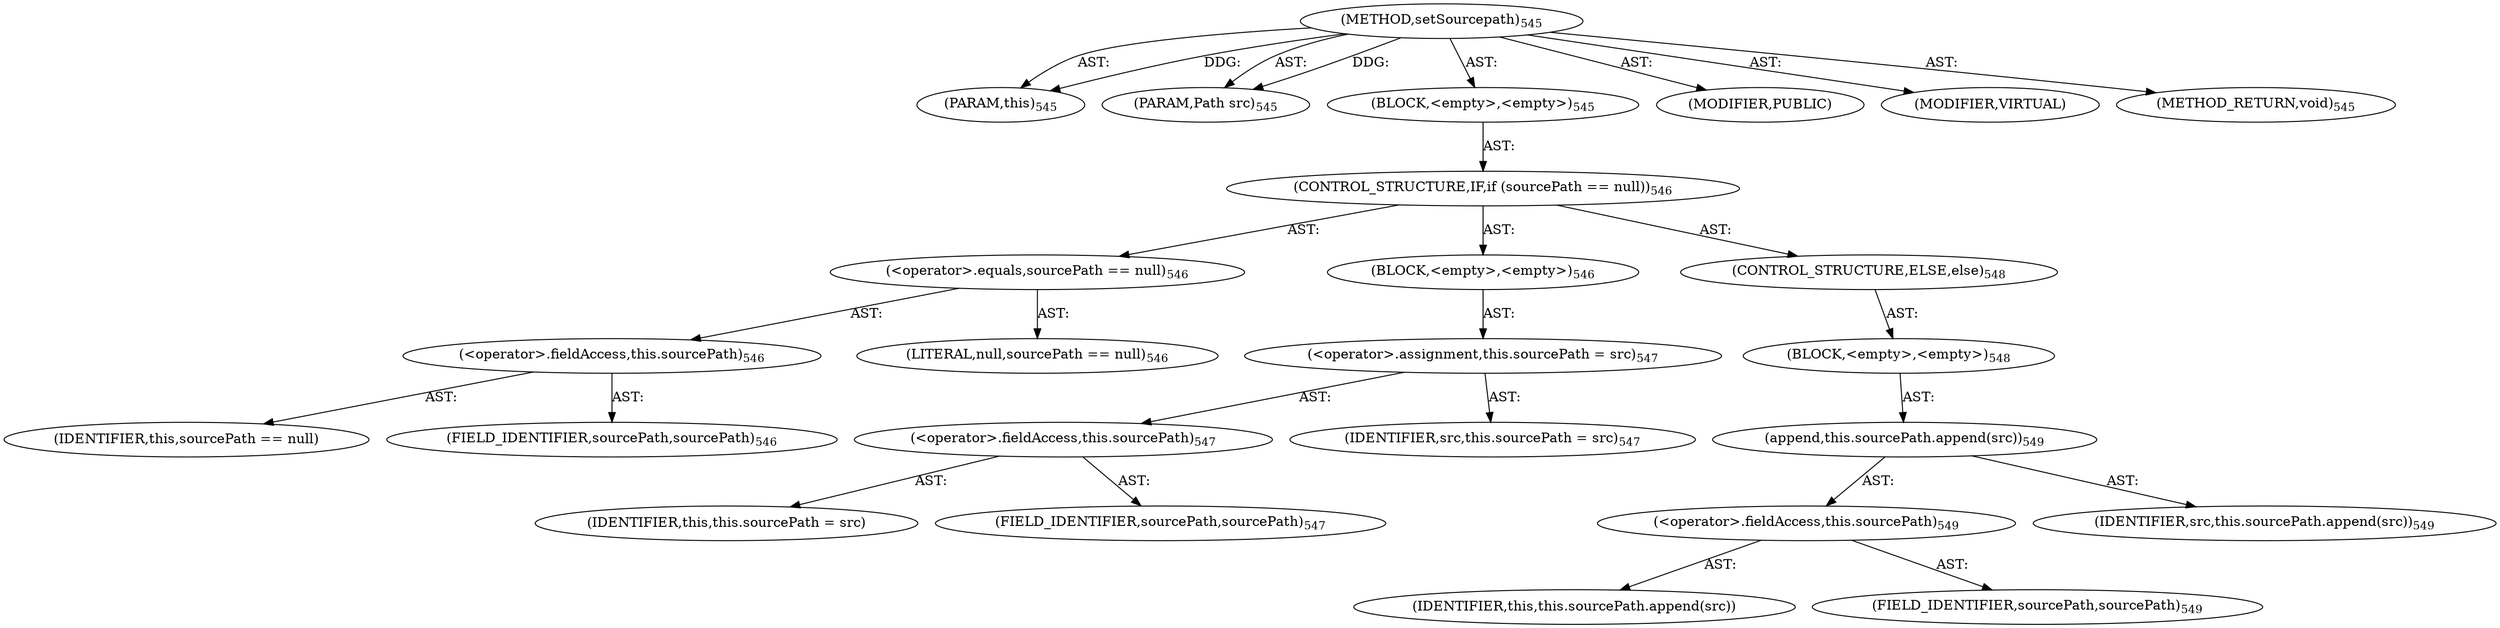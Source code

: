digraph "setSourcepath" {  
"111669149732" [label = <(METHOD,setSourcepath)<SUB>545</SUB>> ]
"115964117112" [label = <(PARAM,this)<SUB>545</SUB>> ]
"115964117113" [label = <(PARAM,Path src)<SUB>545</SUB>> ]
"25769803823" [label = <(BLOCK,&lt;empty&gt;,&lt;empty&gt;)<SUB>545</SUB>> ]
"47244640267" [label = <(CONTROL_STRUCTURE,IF,if (sourcePath == null))<SUB>546</SUB>> ]
"30064771183" [label = <(&lt;operator&gt;.equals,sourcePath == null)<SUB>546</SUB>> ]
"30064771184" [label = <(&lt;operator&gt;.fieldAccess,this.sourcePath)<SUB>546</SUB>> ]
"68719476915" [label = <(IDENTIFIER,this,sourcePath == null)> ]
"55834574892" [label = <(FIELD_IDENTIFIER,sourcePath,sourcePath)<SUB>546</SUB>> ]
"90194313229" [label = <(LITERAL,null,sourcePath == null)<SUB>546</SUB>> ]
"25769803824" [label = <(BLOCK,&lt;empty&gt;,&lt;empty&gt;)<SUB>546</SUB>> ]
"30064771185" [label = <(&lt;operator&gt;.assignment,this.sourcePath = src)<SUB>547</SUB>> ]
"30064771186" [label = <(&lt;operator&gt;.fieldAccess,this.sourcePath)<SUB>547</SUB>> ]
"68719476916" [label = <(IDENTIFIER,this,this.sourcePath = src)> ]
"55834574893" [label = <(FIELD_IDENTIFIER,sourcePath,sourcePath)<SUB>547</SUB>> ]
"68719476917" [label = <(IDENTIFIER,src,this.sourcePath = src)<SUB>547</SUB>> ]
"47244640268" [label = <(CONTROL_STRUCTURE,ELSE,else)<SUB>548</SUB>> ]
"25769803825" [label = <(BLOCK,&lt;empty&gt;,&lt;empty&gt;)<SUB>548</SUB>> ]
"30064771187" [label = <(append,this.sourcePath.append(src))<SUB>549</SUB>> ]
"30064771188" [label = <(&lt;operator&gt;.fieldAccess,this.sourcePath)<SUB>549</SUB>> ]
"68719476918" [label = <(IDENTIFIER,this,this.sourcePath.append(src))> ]
"55834574894" [label = <(FIELD_IDENTIFIER,sourcePath,sourcePath)<SUB>549</SUB>> ]
"68719476919" [label = <(IDENTIFIER,src,this.sourcePath.append(src))<SUB>549</SUB>> ]
"133143986297" [label = <(MODIFIER,PUBLIC)> ]
"133143986298" [label = <(MODIFIER,VIRTUAL)> ]
"128849018916" [label = <(METHOD_RETURN,void)<SUB>545</SUB>> ]
  "111669149732" -> "115964117112"  [ label = "AST: "] 
  "111669149732" -> "115964117113"  [ label = "AST: "] 
  "111669149732" -> "25769803823"  [ label = "AST: "] 
  "111669149732" -> "133143986297"  [ label = "AST: "] 
  "111669149732" -> "133143986298"  [ label = "AST: "] 
  "111669149732" -> "128849018916"  [ label = "AST: "] 
  "25769803823" -> "47244640267"  [ label = "AST: "] 
  "47244640267" -> "30064771183"  [ label = "AST: "] 
  "47244640267" -> "25769803824"  [ label = "AST: "] 
  "47244640267" -> "47244640268"  [ label = "AST: "] 
  "30064771183" -> "30064771184"  [ label = "AST: "] 
  "30064771183" -> "90194313229"  [ label = "AST: "] 
  "30064771184" -> "68719476915"  [ label = "AST: "] 
  "30064771184" -> "55834574892"  [ label = "AST: "] 
  "25769803824" -> "30064771185"  [ label = "AST: "] 
  "30064771185" -> "30064771186"  [ label = "AST: "] 
  "30064771185" -> "68719476917"  [ label = "AST: "] 
  "30064771186" -> "68719476916"  [ label = "AST: "] 
  "30064771186" -> "55834574893"  [ label = "AST: "] 
  "47244640268" -> "25769803825"  [ label = "AST: "] 
  "25769803825" -> "30064771187"  [ label = "AST: "] 
  "30064771187" -> "30064771188"  [ label = "AST: "] 
  "30064771187" -> "68719476919"  [ label = "AST: "] 
  "30064771188" -> "68719476918"  [ label = "AST: "] 
  "30064771188" -> "55834574894"  [ label = "AST: "] 
  "111669149732" -> "115964117112"  [ label = "DDG: "] 
  "111669149732" -> "115964117113"  [ label = "DDG: "] 
}
